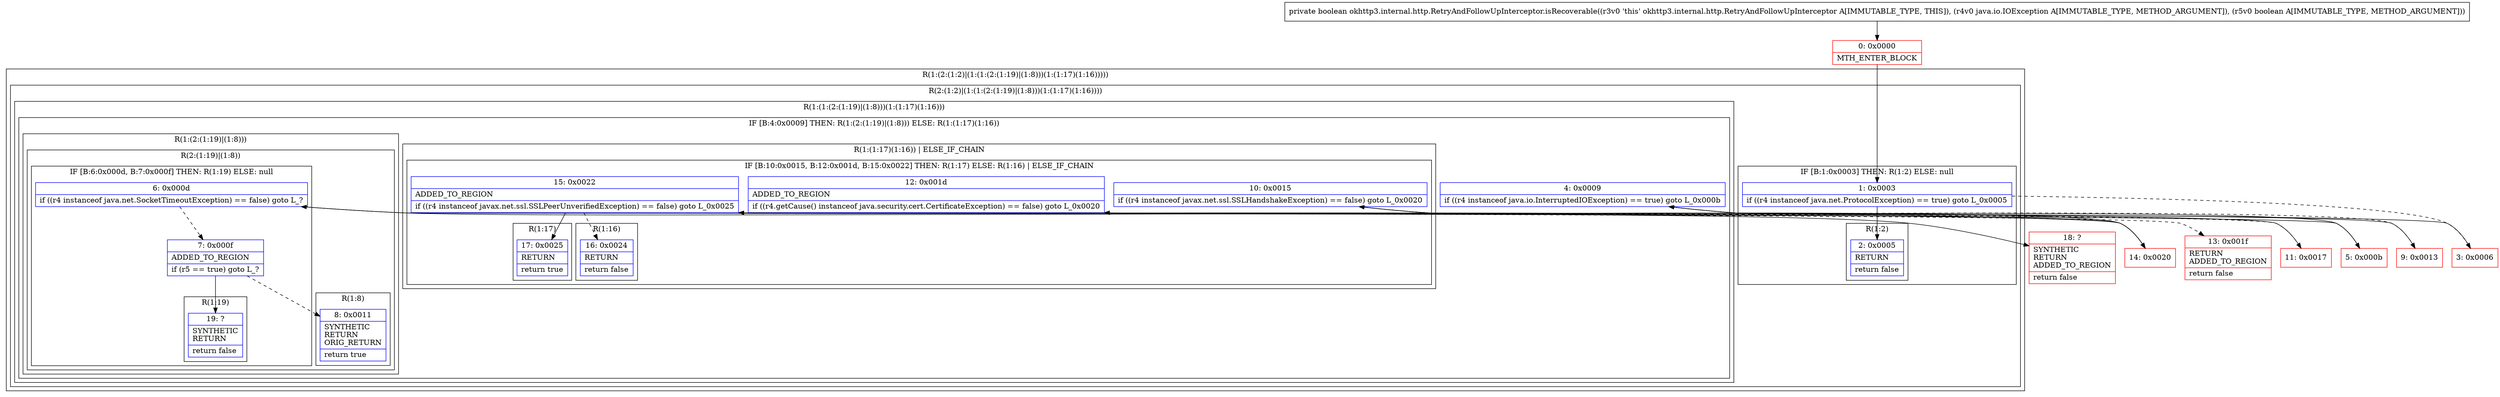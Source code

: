 digraph "CFG forokhttp3.internal.http.RetryAndFollowUpInterceptor.isRecoverable(Ljava\/io\/IOException;Z)Z" {
subgraph cluster_Region_851417086 {
label = "R(1:(2:(1:2)|(1:(1:(2:(1:19)|(1:8)))(1:(1:17)(1:16)))))";
node [shape=record,color=blue];
subgraph cluster_Region_1020576473 {
label = "R(2:(1:2)|(1:(1:(2:(1:19)|(1:8)))(1:(1:17)(1:16))))";
node [shape=record,color=blue];
subgraph cluster_IfRegion_1212225572 {
label = "IF [B:1:0x0003] THEN: R(1:2) ELSE: null";
node [shape=record,color=blue];
Node_1 [shape=record,label="{1\:\ 0x0003|if ((r4 instanceof java.net.ProtocolException) == true) goto L_0x0005\l}"];
subgraph cluster_Region_233654105 {
label = "R(1:2)";
node [shape=record,color=blue];
Node_2 [shape=record,label="{2\:\ 0x0005|RETURN\l|return false\l}"];
}
}
subgraph cluster_Region_1126379901 {
label = "R(1:(1:(2:(1:19)|(1:8)))(1:(1:17)(1:16)))";
node [shape=record,color=blue];
subgraph cluster_IfRegion_1509683658 {
label = "IF [B:4:0x0009] THEN: R(1:(2:(1:19)|(1:8))) ELSE: R(1:(1:17)(1:16))";
node [shape=record,color=blue];
Node_4 [shape=record,label="{4\:\ 0x0009|if ((r4 instanceof java.io.InterruptedIOException) == true) goto L_0x000b\l}"];
subgraph cluster_Region_431702761 {
label = "R(1:(2:(1:19)|(1:8)))";
node [shape=record,color=blue];
subgraph cluster_Region_2123041032 {
label = "R(2:(1:19)|(1:8))";
node [shape=record,color=blue];
subgraph cluster_IfRegion_611940221 {
label = "IF [B:6:0x000d, B:7:0x000f] THEN: R(1:19) ELSE: null";
node [shape=record,color=blue];
Node_6 [shape=record,label="{6\:\ 0x000d|if ((r4 instanceof java.net.SocketTimeoutException) == false) goto L_?\l}"];
Node_7 [shape=record,label="{7\:\ 0x000f|ADDED_TO_REGION\l|if (r5 == true) goto L_?\l}"];
subgraph cluster_Region_579512217 {
label = "R(1:19)";
node [shape=record,color=blue];
Node_19 [shape=record,label="{19\:\ ?|SYNTHETIC\lRETURN\l|return false\l}"];
}
}
subgraph cluster_Region_1634014507 {
label = "R(1:8)";
node [shape=record,color=blue];
Node_8 [shape=record,label="{8\:\ 0x0011|SYNTHETIC\lRETURN\lORIG_RETURN\l|return true\l}"];
}
}
}
subgraph cluster_Region_1199604550 {
label = "R(1:(1:17)(1:16)) | ELSE_IF_CHAIN\l";
node [shape=record,color=blue];
subgraph cluster_IfRegion_682477140 {
label = "IF [B:10:0x0015, B:12:0x001d, B:15:0x0022] THEN: R(1:17) ELSE: R(1:16) | ELSE_IF_CHAIN\l";
node [shape=record,color=blue];
Node_10 [shape=record,label="{10\:\ 0x0015|if ((r4 instanceof javax.net.ssl.SSLHandshakeException) == false) goto L_0x0020\l}"];
Node_12 [shape=record,label="{12\:\ 0x001d|ADDED_TO_REGION\l|if ((r4.getCause() instanceof java.security.cert.CertificateException) == false) goto L_0x0020\l}"];
Node_15 [shape=record,label="{15\:\ 0x0022|ADDED_TO_REGION\l|if ((r4 instanceof javax.net.ssl.SSLPeerUnverifiedException) == false) goto L_0x0025\l}"];
subgraph cluster_Region_1609308855 {
label = "R(1:17)";
node [shape=record,color=blue];
Node_17 [shape=record,label="{17\:\ 0x0025|RETURN\l|return true\l}"];
}
subgraph cluster_Region_384401452 {
label = "R(1:16)";
node [shape=record,color=blue];
Node_16 [shape=record,label="{16\:\ 0x0024|RETURN\l|return false\l}"];
}
}
}
}
}
}
}
Node_0 [shape=record,color=red,label="{0\:\ 0x0000|MTH_ENTER_BLOCK\l}"];
Node_3 [shape=record,color=red,label="{3\:\ 0x0006}"];
Node_5 [shape=record,color=red,label="{5\:\ 0x000b}"];
Node_9 [shape=record,color=red,label="{9\:\ 0x0013}"];
Node_11 [shape=record,color=red,label="{11\:\ 0x0017}"];
Node_13 [shape=record,color=red,label="{13\:\ 0x001f|RETURN\lADDED_TO_REGION\l|return false\l}"];
Node_14 [shape=record,color=red,label="{14\:\ 0x0020}"];
Node_18 [shape=record,color=red,label="{18\:\ ?|SYNTHETIC\lRETURN\lADDED_TO_REGION\l|return false\l}"];
MethodNode[shape=record,label="{private boolean okhttp3.internal.http.RetryAndFollowUpInterceptor.isRecoverable((r3v0 'this' okhttp3.internal.http.RetryAndFollowUpInterceptor A[IMMUTABLE_TYPE, THIS]), (r4v0 java.io.IOException A[IMMUTABLE_TYPE, METHOD_ARGUMENT]), (r5v0 boolean A[IMMUTABLE_TYPE, METHOD_ARGUMENT])) }"];
MethodNode -> Node_0;
Node_1 -> Node_2;
Node_1 -> Node_3[style=dashed];
Node_4 -> Node_5;
Node_4 -> Node_9[style=dashed];
Node_6 -> Node_7[style=dashed];
Node_6 -> Node_18;
Node_7 -> Node_8[style=dashed];
Node_7 -> Node_19;
Node_10 -> Node_11[style=dashed];
Node_10 -> Node_14;
Node_12 -> Node_13[style=dashed];
Node_12 -> Node_14;
Node_15 -> Node_16[style=dashed];
Node_15 -> Node_17;
Node_0 -> Node_1;
Node_3 -> Node_4;
Node_5 -> Node_6;
Node_9 -> Node_10;
Node_11 -> Node_12;
Node_14 -> Node_15;
}

